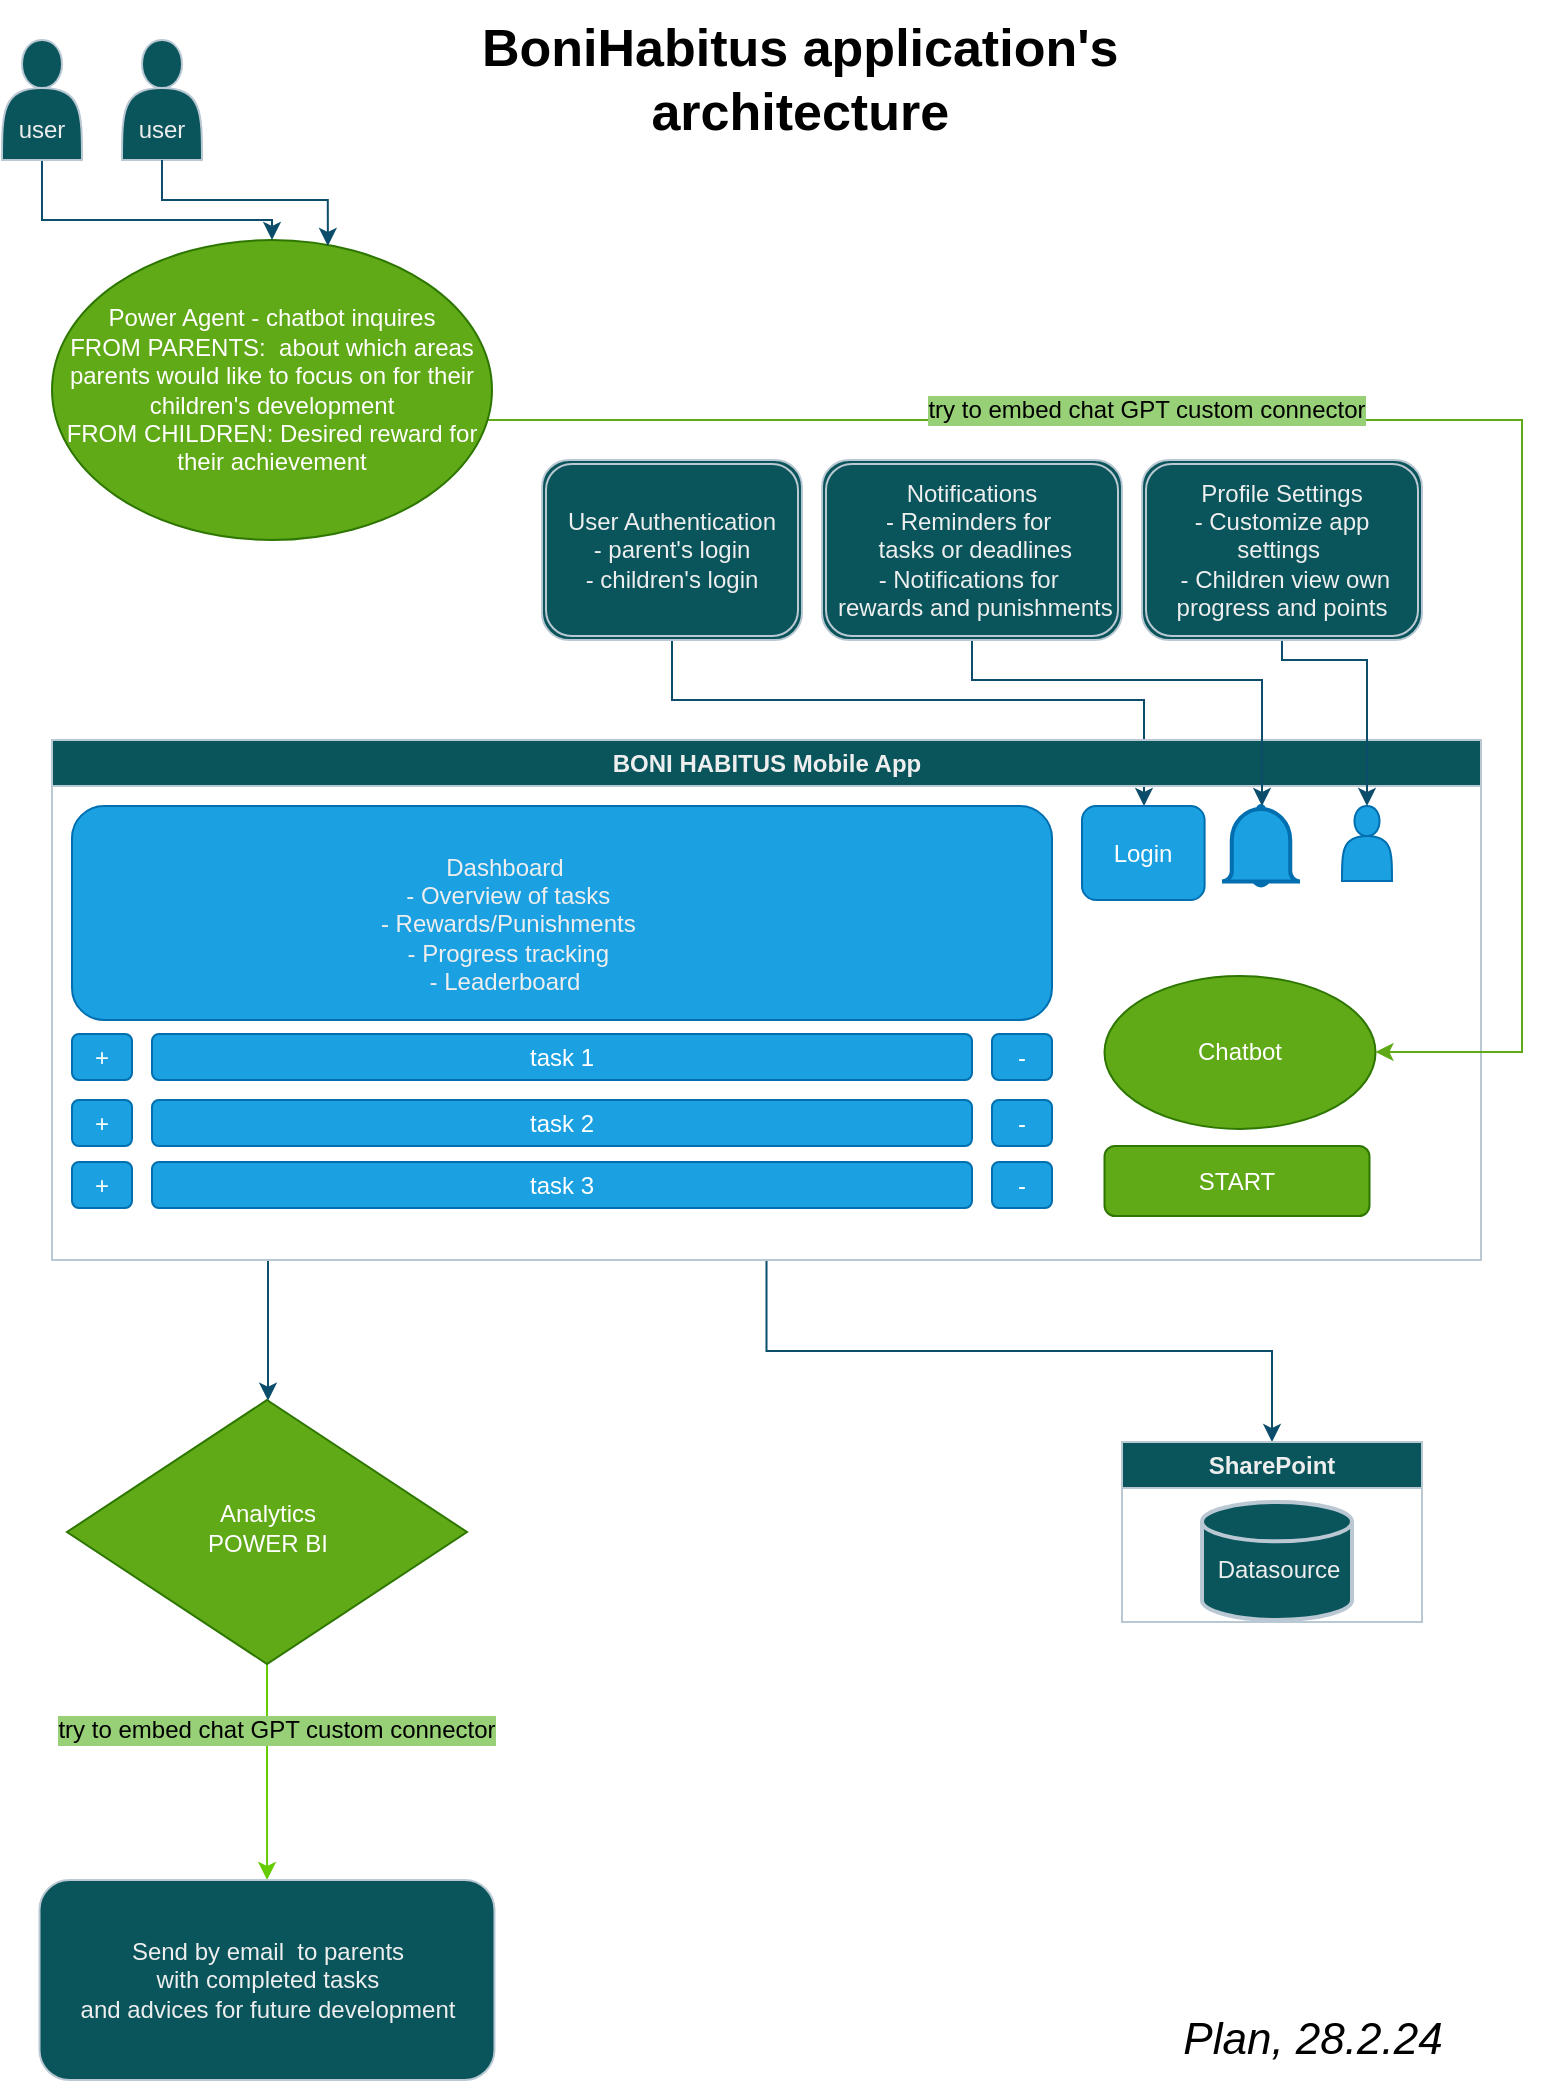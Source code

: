 <mxfile version="23.1.8" type="github">
  <diagram id="C5RBs43oDa-KdzZeNtuy" name="Page-1">
    <mxGraphModel dx="1904" dy="1035" grid="1" gridSize="10" guides="1" tooltips="1" connect="1" arrows="1" fold="1" page="1" pageScale="1" pageWidth="827" pageHeight="1169" math="0" shadow="0">
      <root>
        <mxCell id="WIyWlLk6GJQsqaUBKTNV-0" />
        <mxCell id="WIyWlLk6GJQsqaUBKTNV-1" parent="WIyWlLk6GJQsqaUBKTNV-0" />
        <mxCell id="zC8_6s-sbMNwt-oXkP13-101" style="edgeStyle=orthogonalEdgeStyle;rounded=0;orthogonalLoop=1;jettySize=auto;html=1;strokeColor=#0B4D6A;" edge="1" parent="WIyWlLk6GJQsqaUBKTNV-1" source="zC8_6s-sbMNwt-oXkP13-88" target="zC8_6s-sbMNwt-oXkP13-98">
          <mxGeometry relative="1" as="geometry">
            <Array as="points">
              <mxPoint x="385" y="370" />
              <mxPoint x="621" y="370" />
            </Array>
          </mxGeometry>
        </mxCell>
        <mxCell id="zC8_6s-sbMNwt-oXkP13-88" value="User Authentication&lt;br style=&quot;border-color: var(--border-color);&quot;&gt;&lt;span style=&quot;&quot;&gt;- parent&#39;s login&lt;/span&gt;&lt;br style=&quot;border-color: var(--border-color);&quot;&gt;&lt;span style=&quot;&quot;&gt;- children&#39;s login&lt;/span&gt;" style="shape=ext;double=1;rounded=1;whiteSpace=wrap;html=1;strokeColor=#BAC8D3;fontColor=#EEEEEE;fillColor=#09555B;" vertex="1" parent="WIyWlLk6GJQsqaUBKTNV-1">
          <mxGeometry x="320" y="250" width="130" height="90" as="geometry" />
        </mxCell>
        <mxCell id="zC8_6s-sbMNwt-oXkP13-132" value="" style="edgeStyle=orthogonalEdgeStyle;rounded=0;orthogonalLoop=1;jettySize=auto;html=1;strokeColor=#66CC00;fontColor=#66CC00;" edge="1" parent="WIyWlLk6GJQsqaUBKTNV-1" source="zC8_6s-sbMNwt-oXkP13-57" target="zC8_6s-sbMNwt-oXkP13-131">
          <mxGeometry relative="1" as="geometry" />
        </mxCell>
        <mxCell id="zC8_6s-sbMNwt-oXkP13-57" value="Analytics&lt;br&gt;POWER BI" style="rhombus;whiteSpace=wrap;html=1;shadow=0;fontFamily=Helvetica;fontSize=12;align=center;strokeWidth=1;spacing=6;spacingTop=-4;labelBackgroundColor=none;fillColor=#60a917;strokeColor=#2D7600;fontColor=#ffffff;" vertex="1" parent="WIyWlLk6GJQsqaUBKTNV-1">
          <mxGeometry x="82.5" y="720" width="200" height="132" as="geometry" />
        </mxCell>
        <mxCell id="zC8_6s-sbMNwt-oXkP13-61" value="" style="edgeStyle=orthogonalEdgeStyle;rounded=0;orthogonalLoop=1;jettySize=auto;html=1;labelBackgroundColor=none;strokeColor=#0B4D6A;fontColor=default;" edge="1" parent="WIyWlLk6GJQsqaUBKTNV-1" source="zC8_6s-sbMNwt-oXkP13-62" target="zC8_6s-sbMNwt-oXkP13-57">
          <mxGeometry relative="1" as="geometry">
            <Array as="points">
              <mxPoint x="183" y="660" />
              <mxPoint x="183" y="660" />
            </Array>
          </mxGeometry>
        </mxCell>
        <mxCell id="zC8_6s-sbMNwt-oXkP13-105" style="edgeStyle=orthogonalEdgeStyle;rounded=0;orthogonalLoop=1;jettySize=auto;html=1;entryX=0.5;entryY=0;entryDx=0;entryDy=0;strokeColor=#0B4D6A;" edge="1" parent="WIyWlLk6GJQsqaUBKTNV-1" source="zC8_6s-sbMNwt-oXkP13-62" target="zC8_6s-sbMNwt-oXkP13-68">
          <mxGeometry relative="1" as="geometry" />
        </mxCell>
        <mxCell id="zC8_6s-sbMNwt-oXkP13-62" value="BONI HABITUS Mobile App" style="swimlane;whiteSpace=wrap;html=1;labelBackgroundColor=none;fillColor=#09555B;strokeColor=#BAC8D3;fontColor=#EEEEEE;" vertex="1" parent="WIyWlLk6GJQsqaUBKTNV-1">
          <mxGeometry x="75" y="390" width="714.5" height="260" as="geometry" />
        </mxCell>
        <mxCell id="zC8_6s-sbMNwt-oXkP13-64" value="START" style="rounded=1;whiteSpace=wrap;html=1;strokeColor=#2D7600;labelBackgroundColor=none;fillColor=#60a917;fontColor=#ffffff;" vertex="1" parent="zC8_6s-sbMNwt-oXkP13-62">
          <mxGeometry x="526.25" y="203" width="132.5" height="35" as="geometry" />
        </mxCell>
        <mxCell id="zC8_6s-sbMNwt-oXkP13-72" value="" style="rounded=1;whiteSpace=wrap;html=1;labelBackgroundColor=none;fillColor=#1ba1e2;strokeColor=#006EAF;fontColor=#ffffff;" vertex="1" parent="zC8_6s-sbMNwt-oXkP13-62">
          <mxGeometry x="10" y="33" width="490" height="107" as="geometry" />
        </mxCell>
        <mxCell id="zC8_6s-sbMNwt-oXkP13-73" value=" Dashboard&lt;br&gt;&amp;nbsp;- Overview of tasks&lt;br&gt;&amp;nbsp;- Rewards/Punishments&lt;br&gt;&amp;nbsp;- Progress tracking &lt;br&gt;- Leaderboard   " style="text;html=1;align=center;verticalAlign=middle;resizable=0;points=[];autosize=1;strokeColor=none;fillColor=none;labelBackgroundColor=none;fontColor=#EEEEEE;" vertex="1" parent="zC8_6s-sbMNwt-oXkP13-62">
          <mxGeometry x="151.25" y="46.5" width="150" height="90" as="geometry" />
        </mxCell>
        <mxCell id="zC8_6s-sbMNwt-oXkP13-74" value="task 1" style="rounded=1;whiteSpace=wrap;html=1;strokeColor=#006EAF;fontColor=#ffffff;fillColor=#1ba1e2;" vertex="1" parent="zC8_6s-sbMNwt-oXkP13-62">
          <mxGeometry x="50" y="147" width="410" height="23" as="geometry" />
        </mxCell>
        <mxCell id="zC8_6s-sbMNwt-oXkP13-75" value="-" style="rounded=1;whiteSpace=wrap;html=1;strokeColor=#006EAF;fontColor=#ffffff;fillColor=#1ba1e2;" vertex="1" parent="zC8_6s-sbMNwt-oXkP13-62">
          <mxGeometry x="470" y="147" width="30" height="23" as="geometry" />
        </mxCell>
        <mxCell id="zC8_6s-sbMNwt-oXkP13-76" value="+" style="rounded=1;whiteSpace=wrap;html=1;strokeColor=#006EAF;fontColor=#ffffff;fillColor=#1ba1e2;" vertex="1" parent="zC8_6s-sbMNwt-oXkP13-62">
          <mxGeometry x="10" y="147" width="30" height="23" as="geometry" />
        </mxCell>
        <mxCell id="zC8_6s-sbMNwt-oXkP13-77" value="task 2" style="rounded=1;whiteSpace=wrap;html=1;strokeColor=#006EAF;fontColor=#ffffff;fillColor=#1ba1e2;" vertex="1" parent="zC8_6s-sbMNwt-oXkP13-62">
          <mxGeometry x="50" y="180" width="410" height="23" as="geometry" />
        </mxCell>
        <mxCell id="zC8_6s-sbMNwt-oXkP13-78" value="-" style="rounded=1;whiteSpace=wrap;html=1;strokeColor=#006EAF;fontColor=#ffffff;fillColor=#1ba1e2;" vertex="1" parent="zC8_6s-sbMNwt-oXkP13-62">
          <mxGeometry x="470" y="180" width="30" height="23" as="geometry" />
        </mxCell>
        <mxCell id="zC8_6s-sbMNwt-oXkP13-79" value="+" style="rounded=1;whiteSpace=wrap;html=1;strokeColor=#006EAF;fontColor=#ffffff;fillColor=#1ba1e2;" vertex="1" parent="zC8_6s-sbMNwt-oXkP13-62">
          <mxGeometry x="10" y="180" width="30" height="23" as="geometry" />
        </mxCell>
        <mxCell id="zC8_6s-sbMNwt-oXkP13-83" value="" style="shape=actor;whiteSpace=wrap;html=1;strokeColor=#006EAF;fontColor=#ffffff;fillColor=#1ba1e2;" vertex="1" parent="zC8_6s-sbMNwt-oXkP13-62">
          <mxGeometry x="645" y="33" width="25" height="37.5" as="geometry" />
        </mxCell>
        <mxCell id="zC8_6s-sbMNwt-oXkP13-92" value="" style="html=1;verticalLabelPosition=bottom;align=center;labelBackgroundColor=#ffffff;verticalAlign=top;strokeWidth=2;strokeColor=#006EAF;shadow=0;dashed=0;shape=mxgraph.ios7.icons.bell;fontColor=#ffffff;fillColor=#1ba1e2;" vertex="1" parent="zC8_6s-sbMNwt-oXkP13-62">
          <mxGeometry x="585" y="33" width="39" height="40" as="geometry" />
        </mxCell>
        <mxCell id="zC8_6s-sbMNwt-oXkP13-98" value="Login" style="rounded=1;whiteSpace=wrap;html=1;strokeColor=#006EAF;fontColor=#ffffff;fillColor=#1ba1e2;" vertex="1" parent="zC8_6s-sbMNwt-oXkP13-62">
          <mxGeometry x="515" y="33" width="61.3" height="47" as="geometry" />
        </mxCell>
        <mxCell id="zC8_6s-sbMNwt-oXkP13-120" value="Chatbot" style="ellipse;whiteSpace=wrap;html=1;strokeColor=#2D7600;fontColor=#ffffff;fillColor=#60a917;" vertex="1" parent="zC8_6s-sbMNwt-oXkP13-62">
          <mxGeometry x="526.25" y="118" width="135.5" height="76.5" as="geometry" />
        </mxCell>
        <mxCell id="zC8_6s-sbMNwt-oXkP13-68" value="SharePoint" style="swimlane;whiteSpace=wrap;html=1;strokeColor=#BAC8D3;labelBackgroundColor=none;fillColor=#09555B;fontColor=#EEEEEE;" vertex="1" parent="WIyWlLk6GJQsqaUBKTNV-1">
          <mxGeometry x="610" y="741" width="150" height="90" as="geometry" />
        </mxCell>
        <mxCell id="zC8_6s-sbMNwt-oXkP13-106" value="" style="strokeWidth=2;html=1;shape=mxgraph.flowchart.database;whiteSpace=wrap;strokeColor=#BAC8D3;fontColor=#EEEEEE;fillColor=#09555B;" vertex="1" parent="zC8_6s-sbMNwt-oXkP13-68">
          <mxGeometry x="40" y="30" width="75" height="59" as="geometry" />
        </mxCell>
        <mxCell id="zC8_6s-sbMNwt-oXkP13-69" value="Datasource" style="text;html=1;align=center;verticalAlign=middle;resizable=0;points=[];autosize=1;strokeColor=none;fillColor=none;fontColor=#EEEEEE;labelBackgroundColor=none;" vertex="1" parent="zC8_6s-sbMNwt-oXkP13-68">
          <mxGeometry x="37.5" y="49" width="80" height="30" as="geometry" />
        </mxCell>
        <mxCell id="zC8_6s-sbMNwt-oXkP13-102" style="edgeStyle=orthogonalEdgeStyle;rounded=0;orthogonalLoop=1;jettySize=auto;html=1;strokeColor=#0B4D6A;" edge="1" parent="WIyWlLk6GJQsqaUBKTNV-1" source="zC8_6s-sbMNwt-oXkP13-95" target="zC8_6s-sbMNwt-oXkP13-92">
          <mxGeometry relative="1" as="geometry">
            <Array as="points">
              <mxPoint x="535" y="360" />
              <mxPoint x="680" y="360" />
            </Array>
          </mxGeometry>
        </mxCell>
        <mxCell id="zC8_6s-sbMNwt-oXkP13-95" value="Notifications&lt;br style=&quot;border-color: var(--border-color);&quot;&gt;&lt;span style=&quot;&quot;&gt;- Reminders for&amp;nbsp;&lt;/span&gt;&lt;br style=&quot;border-color: var(--border-color);&quot;&gt;&lt;span style=&quot;&quot;&gt;&amp;nbsp;tasks or deadlines&lt;/span&gt;&lt;br style=&quot;border-color: var(--border-color);&quot;&gt;&lt;span style=&quot;&quot;&gt;- Notifications for&amp;nbsp;&lt;/span&gt;&lt;br style=&quot;border-color: var(--border-color);&quot;&gt;&lt;span style=&quot;&quot;&gt;&amp;nbsp;rewards and punishments&lt;/span&gt;" style="shape=ext;double=1;rounded=1;whiteSpace=wrap;html=1;strokeColor=#BAC8D3;fontColor=#EEEEEE;fillColor=#09555B;" vertex="1" parent="WIyWlLk6GJQsqaUBKTNV-1">
          <mxGeometry x="460" y="250" width="150" height="90" as="geometry" />
        </mxCell>
        <mxCell id="zC8_6s-sbMNwt-oXkP13-103" style="edgeStyle=orthogonalEdgeStyle;rounded=0;orthogonalLoop=1;jettySize=auto;html=1;entryX=0.5;entryY=0;entryDx=0;entryDy=0;strokeColor=#0B4D6A;" edge="1" parent="WIyWlLk6GJQsqaUBKTNV-1" source="zC8_6s-sbMNwt-oXkP13-99" target="zC8_6s-sbMNwt-oXkP13-83">
          <mxGeometry relative="1" as="geometry">
            <Array as="points">
              <mxPoint x="690" y="350" />
              <mxPoint x="733" y="350" />
            </Array>
          </mxGeometry>
        </mxCell>
        <mxCell id="zC8_6s-sbMNwt-oXkP13-99" value="Profile Settings&lt;br&gt;- Customize app settings&amp;nbsp;&lt;br&gt;&amp;nbsp;- Children view own progress and points " style="shape=ext;double=1;rounded=1;whiteSpace=wrap;html=1;strokeColor=#BAC8D3;fontColor=#EEEEEE;fillColor=#09555B;" vertex="1" parent="WIyWlLk6GJQsqaUBKTNV-1">
          <mxGeometry x="620" y="250" width="140" height="90" as="geometry" />
        </mxCell>
        <mxCell id="zC8_6s-sbMNwt-oXkP13-107" value="task 3" style="rounded=1;whiteSpace=wrap;html=1;strokeColor=#006EAF;fontColor=#ffffff;fillColor=#1ba1e2;" vertex="1" parent="WIyWlLk6GJQsqaUBKTNV-1">
          <mxGeometry x="125" y="601" width="410" height="23" as="geometry" />
        </mxCell>
        <mxCell id="zC8_6s-sbMNwt-oXkP13-108" value="-" style="rounded=1;whiteSpace=wrap;html=1;strokeColor=#006EAF;fontColor=#ffffff;fillColor=#1ba1e2;" vertex="1" parent="WIyWlLk6GJQsqaUBKTNV-1">
          <mxGeometry x="545" y="601" width="30" height="23" as="geometry" />
        </mxCell>
        <mxCell id="zC8_6s-sbMNwt-oXkP13-109" value="+" style="rounded=1;whiteSpace=wrap;html=1;strokeColor=#006EAF;fontColor=#ffffff;fillColor=#1ba1e2;" vertex="1" parent="WIyWlLk6GJQsqaUBKTNV-1">
          <mxGeometry x="85" y="601" width="30" height="23" as="geometry" />
        </mxCell>
        <mxCell id="zC8_6s-sbMNwt-oXkP13-121" style="edgeStyle=orthogonalEdgeStyle;rounded=0;orthogonalLoop=1;jettySize=auto;html=1;strokeColor=#60A917;fontColor=#66CC00;fillColor=#60a917;" edge="1" parent="WIyWlLk6GJQsqaUBKTNV-1" source="zC8_6s-sbMNwt-oXkP13-111" target="zC8_6s-sbMNwt-oXkP13-120">
          <mxGeometry relative="1" as="geometry">
            <Array as="points">
              <mxPoint x="810" y="230" />
              <mxPoint x="810" y="546" />
            </Array>
          </mxGeometry>
        </mxCell>
        <mxCell id="zC8_6s-sbMNwt-oXkP13-111" value="Power Agent - chatbot inquires&lt;br style=&quot;border-color: var(--border-color); color: rgb(255, 255, 255);&quot;&gt;FROM PARENTS:&amp;nbsp; about which areas parents would like to focus on for their children&#39;s development&lt;br&gt;FROM CHILDREN:&amp;nbsp;Desired reward for their achievement&lt;span style=&quot;color: rgb(255, 255, 255);&quot;&gt;&lt;br&gt;&lt;/span&gt;" style="ellipse;whiteSpace=wrap;html=1;strokeColor=#2D7600;fontColor=#ffffff;fillColor=#60A917;" vertex="1" parent="WIyWlLk6GJQsqaUBKTNV-1">
          <mxGeometry x="75" y="140" width="220" height="150" as="geometry" />
        </mxCell>
        <mxCell id="zC8_6s-sbMNwt-oXkP13-128" style="edgeStyle=orthogonalEdgeStyle;rounded=0;orthogonalLoop=1;jettySize=auto;html=1;strokeColor=#0B4D6A;" edge="1" parent="WIyWlLk6GJQsqaUBKTNV-1" source="zC8_6s-sbMNwt-oXkP13-112" target="zC8_6s-sbMNwt-oXkP13-111">
          <mxGeometry relative="1" as="geometry">
            <Array as="points">
              <mxPoint x="70" y="130" />
              <mxPoint x="185" y="130" />
            </Array>
          </mxGeometry>
        </mxCell>
        <mxCell id="zC8_6s-sbMNwt-oXkP13-112" value="&lt;br&gt;&lt;br&gt;user" style="shape=actor;whiteSpace=wrap;html=1;strokeColor=#BAC8D3;fontColor=#EEEEEE;fillColor=#09555B;" vertex="1" parent="WIyWlLk6GJQsqaUBKTNV-1">
          <mxGeometry x="50" y="40" width="40" height="60" as="geometry" />
        </mxCell>
        <mxCell id="zC8_6s-sbMNwt-oXkP13-115" value="&lt;br&gt;&lt;br&gt;user" style="shape=actor;whiteSpace=wrap;html=1;strokeColor=#BAC8D3;fontColor=#EEEEEE;fillColor=#09555B;" vertex="1" parent="WIyWlLk6GJQsqaUBKTNV-1">
          <mxGeometry x="110" y="40" width="40" height="60" as="geometry" />
        </mxCell>
        <mxCell id="zC8_6s-sbMNwt-oXkP13-122" value="try to embed chat GPT custom connector" style="text;html=1;align=center;verticalAlign=middle;whiteSpace=wrap;rounded=0;fontColor=#000000;labelBackgroundColor=#97D077;" vertex="1" parent="WIyWlLk6GJQsqaUBKTNV-1">
          <mxGeometry x="490" y="210" width="265" height="30" as="geometry" />
        </mxCell>
        <mxCell id="zC8_6s-sbMNwt-oXkP13-52" value="&lt;font style=&quot;font-size: 26px;&quot;&gt;&lt;b&gt;&amp;nbsp;BoniHabitus&amp;nbsp;&lt;/b&gt;&lt;b style=&quot;border-color: var(--border-color);&quot;&gt;application&#39;s&lt;/b&gt;&lt;b&gt;&lt;br&gt;&amp;nbsp;architecture&lt;/b&gt;&lt;/font&gt;" style="text;html=1;align=center;verticalAlign=middle;resizable=0;points=[];autosize=1;strokeColor=none;fillColor=none;labelBackgroundColor=none;fontColor=#000000;" vertex="1" parent="WIyWlLk6GJQsqaUBKTNV-1">
          <mxGeometry x="270" y="20" width="350" height="80" as="geometry" />
        </mxCell>
        <mxCell id="zC8_6s-sbMNwt-oXkP13-44" value="&lt;font style=&quot;&quot; size=&quot;1&quot;&gt;&lt;i style=&quot;font-size: 22px;&quot;&gt;Plan, 28.2.24&lt;/i&gt;&lt;/font&gt;" style="text;html=1;align=center;verticalAlign=middle;resizable=0;points=[];autosize=1;strokeColor=none;fillColor=none;labelBackgroundColor=none;fontColor=#000000;" vertex="1" parent="WIyWlLk6GJQsqaUBKTNV-1">
          <mxGeometry x="630" y="1020" width="150" height="40" as="geometry" />
        </mxCell>
        <mxCell id="zC8_6s-sbMNwt-oXkP13-130" style="edgeStyle=orthogonalEdgeStyle;rounded=0;orthogonalLoop=1;jettySize=auto;html=1;entryX=0.627;entryY=0.02;entryDx=0;entryDy=0;entryPerimeter=0;strokeColor=#0B4D6A;" edge="1" parent="WIyWlLk6GJQsqaUBKTNV-1" source="zC8_6s-sbMNwt-oXkP13-115" target="zC8_6s-sbMNwt-oXkP13-111">
          <mxGeometry relative="1" as="geometry" />
        </mxCell>
        <mxCell id="zC8_6s-sbMNwt-oXkP13-131" value="Send by email&amp;nbsp; to parents &lt;br&gt;with completed tasks &lt;br&gt;and advices for future development" style="rounded=1;whiteSpace=wrap;html=1;strokeColor=#BAC8D3;fontColor=#EEEEEE;fillColor=#09555B;" vertex="1" parent="WIyWlLk6GJQsqaUBKTNV-1">
          <mxGeometry x="68.75" y="960" width="227.5" height="100" as="geometry" />
        </mxCell>
        <mxCell id="zC8_6s-sbMNwt-oXkP13-133" value="try to embed chat GPT custom connector" style="text;html=1;align=center;verticalAlign=middle;whiteSpace=wrap;rounded=0;fontColor=#000000;labelBackgroundColor=#97D077;" vertex="1" parent="WIyWlLk6GJQsqaUBKTNV-1">
          <mxGeometry x="55" y="870" width="265" height="30" as="geometry" />
        </mxCell>
      </root>
    </mxGraphModel>
  </diagram>
</mxfile>
